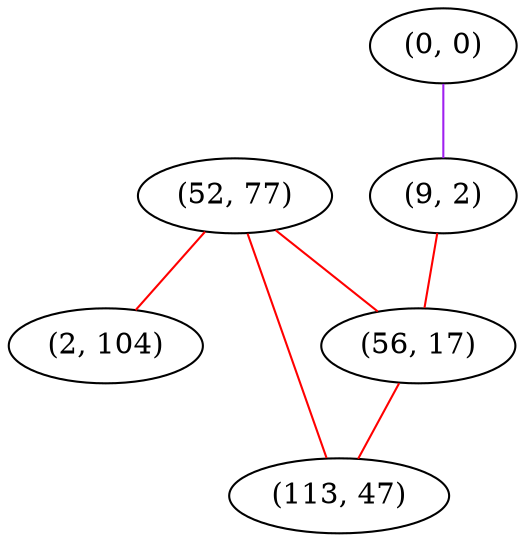 graph "" {
"(52, 77)";
"(0, 0)";
"(9, 2)";
"(2, 104)";
"(56, 17)";
"(113, 47)";
"(52, 77)" -- "(56, 17)"  [color=red, key=0, weight=1];
"(52, 77)" -- "(2, 104)"  [color=red, key=0, weight=1];
"(52, 77)" -- "(113, 47)"  [color=red, key=0, weight=1];
"(0, 0)" -- "(9, 2)"  [color=purple, key=0, weight=4];
"(9, 2)" -- "(56, 17)"  [color=red, key=0, weight=1];
"(56, 17)" -- "(113, 47)"  [color=red, key=0, weight=1];
}
